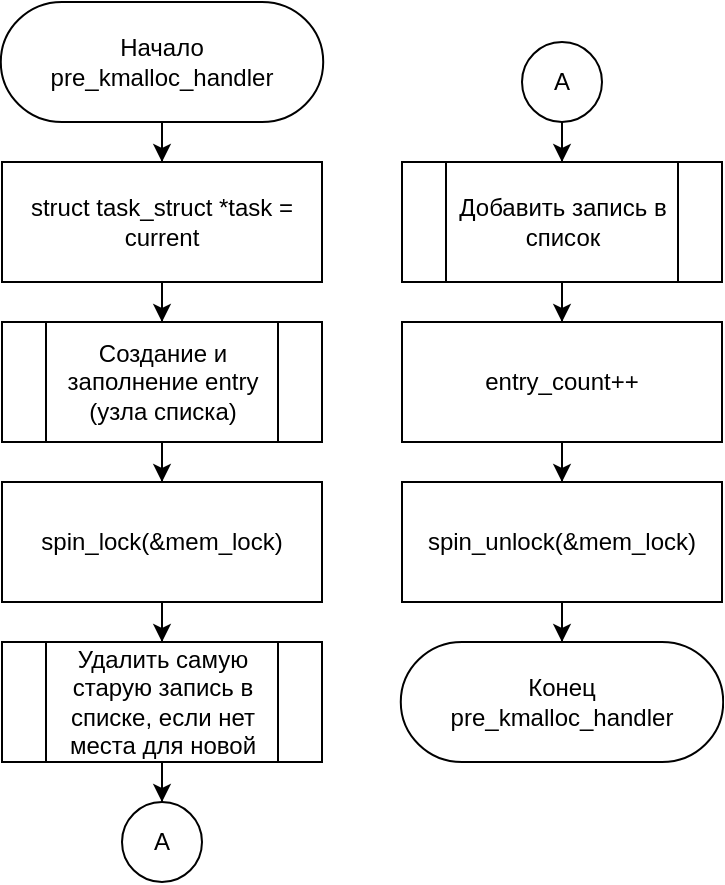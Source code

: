 <mxfile version="26.0.9" pages="3">
  <diagram name="Page-1" id="mGjpz34zY7JsfNlQ98Hx">
    <mxGraphModel dx="1406" dy="673" grid="1" gridSize="10" guides="1" tooltips="1" connect="1" arrows="1" fold="1" page="1" pageScale="1" pageWidth="850" pageHeight="1100" math="0" shadow="0">
      <root>
        <mxCell id="0" />
        <mxCell id="1" parent="0" />
        <mxCell id="pS_RnkjS3VJsXkTb5wLG-15" style="edgeStyle=orthogonalEdgeStyle;rounded=0;orthogonalLoop=1;jettySize=auto;html=1;" edge="1" parent="1" source="pS_RnkjS3VJsXkTb5wLG-1" target="pS_RnkjS3VJsXkTb5wLG-3">
          <mxGeometry relative="1" as="geometry" />
        </mxCell>
        <mxCell id="pS_RnkjS3VJsXkTb5wLG-1" value="Начало&lt;div&gt;pre_kmalloc_handler&lt;/div&gt;" style="html=1;shape=stencil(xVVNb4MwDP01HJmAaFV7nFh37GWTdnapgaghQU7Wj3+/0IAGAzqayyQO+D3yXuzYJGCpLqHGIIkkVBiw1yBJPpAqLsEosoFlSgevIheeXbhZuxB0jZlx2AmIw16gY7QhdcQzP5hWgcsSiZuGZdsgerHfNA9LMyWlFeFK6gHT460YcGnXRhcnFj09O5trG7uotg4VGqQB+pPczgFB8ubtFC9zevdwGmbU+f7l9Pm4U+zntPWpXvzbLF5YwZ1HYhN2683CA/Oy69Qfz86rmCO7xdnN2LHUInMDyNI9ZMeC1Jc8TG6yhma4R0RHV+qEs+19L/1OQHDZE+j+OY8oAGX2hVoF1q6h6zC+hHDhOiRloKnCQF8AFRhanTAXUAwofUase3B79NPbXXlkHHko/GPGHiecCaXxzhhYfNRkN3SmM1maK8I7LZtzIdzVNDcNI4Eb6i7KG/AN);whiteSpace=wrap;" vertex="1" parent="1">
          <mxGeometry x="-770" y="40" width="100" height="60" as="geometry" />
        </mxCell>
        <mxCell id="pS_RnkjS3VJsXkTb5wLG-16" style="edgeStyle=orthogonalEdgeStyle;rounded=0;orthogonalLoop=1;jettySize=auto;html=1;" edge="1" parent="1" source="pS_RnkjS3VJsXkTb5wLG-3" target="pS_RnkjS3VJsXkTb5wLG-4">
          <mxGeometry relative="1" as="geometry" />
        </mxCell>
        <mxCell id="pS_RnkjS3VJsXkTb5wLG-3" value="struct task_struct *task = current" style="rounded=1;whiteSpace=wrap;html=1;absoluteArcSize=1;arcSize=0;" vertex="1" parent="1">
          <mxGeometry x="-800" y="120" width="160" height="60" as="geometry" />
        </mxCell>
        <mxCell id="pS_RnkjS3VJsXkTb5wLG-17" style="edgeStyle=orthogonalEdgeStyle;rounded=0;orthogonalLoop=1;jettySize=auto;html=1;" edge="1" parent="1" source="pS_RnkjS3VJsXkTb5wLG-4" target="pS_RnkjS3VJsXkTb5wLG-5">
          <mxGeometry relative="1" as="geometry" />
        </mxCell>
        <mxCell id="pS_RnkjS3VJsXkTb5wLG-4" value="Создание и заполнение entry (узла списка)" style="html=1;shape=process;whiteSpace=wrap;size=0.14;" vertex="1" parent="1">
          <mxGeometry x="-800" y="200" width="160" height="60" as="geometry" />
        </mxCell>
        <mxCell id="pS_RnkjS3VJsXkTb5wLG-18" style="edgeStyle=orthogonalEdgeStyle;rounded=0;orthogonalLoop=1;jettySize=auto;html=1;" edge="1" parent="1" source="pS_RnkjS3VJsXkTb5wLG-5" target="pS_RnkjS3VJsXkTb5wLG-6">
          <mxGeometry relative="1" as="geometry" />
        </mxCell>
        <mxCell id="pS_RnkjS3VJsXkTb5wLG-5" value="spin_lock(&amp;amp;mem_lock)" style="rounded=1;whiteSpace=wrap;html=1;absoluteArcSize=1;arcSize=0;" vertex="1" parent="1">
          <mxGeometry x="-800" y="280" width="160" height="60" as="geometry" />
        </mxCell>
        <mxCell id="pS_RnkjS3VJsXkTb5wLG-19" style="edgeStyle=orthogonalEdgeStyle;rounded=0;orthogonalLoop=1;jettySize=auto;html=1;" edge="1" parent="1" source="pS_RnkjS3VJsXkTb5wLG-6" target="pS_RnkjS3VJsXkTb5wLG-12">
          <mxGeometry relative="1" as="geometry" />
        </mxCell>
        <mxCell id="pS_RnkjS3VJsXkTb5wLG-6" value="Удалить самую старую запись в списке, если нет места для новой" style="html=1;shape=process;whiteSpace=wrap;size=0.14;" vertex="1" parent="1">
          <mxGeometry x="-800" y="360" width="160" height="60" as="geometry" />
        </mxCell>
        <mxCell id="pS_RnkjS3VJsXkTb5wLG-21" style="edgeStyle=orthogonalEdgeStyle;rounded=0;orthogonalLoop=1;jettySize=auto;html=1;" edge="1" parent="1" source="pS_RnkjS3VJsXkTb5wLG-8" target="pS_RnkjS3VJsXkTb5wLG-9">
          <mxGeometry relative="1" as="geometry" />
        </mxCell>
        <mxCell id="pS_RnkjS3VJsXkTb5wLG-8" value="Добавить запись в список" style="html=1;shape=process;whiteSpace=wrap;size=0.14;" vertex="1" parent="1">
          <mxGeometry x="-600" y="120" width="160" height="60" as="geometry" />
        </mxCell>
        <mxCell id="pS_RnkjS3VJsXkTb5wLG-22" style="edgeStyle=orthogonalEdgeStyle;rounded=0;orthogonalLoop=1;jettySize=auto;html=1;" edge="1" parent="1" source="pS_RnkjS3VJsXkTb5wLG-9" target="pS_RnkjS3VJsXkTb5wLG-10">
          <mxGeometry relative="1" as="geometry" />
        </mxCell>
        <mxCell id="pS_RnkjS3VJsXkTb5wLG-9" value="entry_count++" style="rounded=1;whiteSpace=wrap;html=1;absoluteArcSize=1;arcSize=0;" vertex="1" parent="1">
          <mxGeometry x="-600" y="200" width="160" height="60" as="geometry" />
        </mxCell>
        <mxCell id="pS_RnkjS3VJsXkTb5wLG-23" style="edgeStyle=orthogonalEdgeStyle;rounded=0;orthogonalLoop=1;jettySize=auto;html=1;" edge="1" parent="1" source="pS_RnkjS3VJsXkTb5wLG-10" target="pS_RnkjS3VJsXkTb5wLG-14">
          <mxGeometry relative="1" as="geometry" />
        </mxCell>
        <mxCell id="pS_RnkjS3VJsXkTb5wLG-10" value="spin_unlock(&amp;amp;mem_lock)" style="rounded=1;whiteSpace=wrap;html=1;absoluteArcSize=1;arcSize=0;" vertex="1" parent="1">
          <mxGeometry x="-600" y="280" width="160" height="60" as="geometry" />
        </mxCell>
        <mxCell id="pS_RnkjS3VJsXkTb5wLG-12" value="А" style="html=1;shape=mxgraph.flowchart.start_2;whiteSpace=wrap;" vertex="1" parent="1">
          <mxGeometry x="-740" y="440" width="40" height="40" as="geometry" />
        </mxCell>
        <mxCell id="pS_RnkjS3VJsXkTb5wLG-20" style="edgeStyle=orthogonalEdgeStyle;rounded=0;orthogonalLoop=1;jettySize=auto;html=1;" edge="1" parent="1" source="pS_RnkjS3VJsXkTb5wLG-13" target="pS_RnkjS3VJsXkTb5wLG-8">
          <mxGeometry relative="1" as="geometry" />
        </mxCell>
        <mxCell id="pS_RnkjS3VJsXkTb5wLG-13" value="А" style="html=1;shape=mxgraph.flowchart.start_2;whiteSpace=wrap;" vertex="1" parent="1">
          <mxGeometry x="-540" y="60" width="40" height="40" as="geometry" />
        </mxCell>
        <mxCell id="pS_RnkjS3VJsXkTb5wLG-14" value="&lt;div&gt;Конец pre_kmalloc_handler&lt;/div&gt;" style="html=1;shape=stencil(xVVNb4MwDP01HJmAaFV7nFh37GWTdnapgaghQU7Wj3+/0IAGAzqayyQO+D3yXuzYJGCpLqHGIIkkVBiw1yBJPpAqLsEosoFlSgevIheeXbhZuxB0jZlx2AmIw16gY7QhdcQzP5hWgcsSiZuGZdsgerHfNA9LMyWlFeFK6gHT460YcGnXRhcnFj09O5trG7uotg4VGqQB+pPczgFB8ubtFC9zevdwGmbU+f7l9Pm4U+zntPWpXvzbLF5YwZ1HYhN2683CA/Oy69Qfz86rmCO7xdnN2LHUInMDyNI9ZMeC1Jc8TG6yhma4R0RHV+qEs+19L/1OQHDZE+j+OY8oAGX2hVoF1q6h6zC+hHDhOiRloKnCQF8AFRhanTAXUAwofUase3B79NPbXXlkHHko/GPGHiecCaXxzhhYfNRkN3SmM1maK8I7LZtzIdzVNDcNI4Eb6i7KG/AN);whiteSpace=wrap;" vertex="1" parent="1">
          <mxGeometry x="-570" y="360" width="100" height="60" as="geometry" />
        </mxCell>
      </root>
    </mxGraphModel>
  </diagram>
  <diagram id="G9D-r9TxEQkF7Tx1NMGx" name="Page-2">
    <mxGraphModel dx="1475" dy="758" grid="1" gridSize="10" guides="1" tooltips="1" connect="1" arrows="1" fold="1" page="1" pageScale="1" pageWidth="850" pageHeight="1100" math="0" shadow="0">
      <root>
        <mxCell id="0" />
        <mxCell id="1" parent="0" />
        <mxCell id="j242el6biIlS8yugizFZ-1" style="edgeStyle=orthogonalEdgeStyle;rounded=0;orthogonalLoop=1;jettySize=auto;html=1;" edge="1" parent="1" source="j242el6biIlS8yugizFZ-2" target="j242el6biIlS8yugizFZ-4">
          <mxGeometry relative="1" as="geometry" />
        </mxCell>
        <mxCell id="j242el6biIlS8yugizFZ-2" value="Начало&lt;div&gt;pre_kmem_cache_alloc_handler&lt;/div&gt;" style="html=1;shape=stencil(xVVNb4MwDP01HJmAaFV7nFh37GWTdnapgaghQU7Wj3+/0IAGAzqayyQO+D3yXuzYJGCpLqHGIIkkVBiw1yBJPpAqLsEosoFlSgevIheeXbhZuxB0jZlx2AmIw16gY7QhdcQzP5hWgcsSiZuGZdsgerHfNA9LMyWlFeFK6gHT460YcGnXRhcnFj09O5trG7uotg4VGqQB+pPczgFB8ubtFC9zevdwGmbU+f7l9Pm4U+zntPWpXvzbLF5YwZ1HYhN2683CA/Oy69Qfz86rmCO7xdnN2LHUInMDyNI9ZMeC1Jc8TG6yhma4R0RHV+qEs+19L/1OQHDZE+j+OY8oAGX2hVoF1q6h6zC+hHDhOiRloKnCQF8AFRhanTAXUAwofUase3B79NPbXXlkHHko/GPGHiecCaXxzhhYfNRkN3SmM1maK8I7LZtzIdzVNDcNI4Eb6i7KG/AN);whiteSpace=wrap;" vertex="1" parent="1">
          <mxGeometry x="-770" y="40" width="100" height="60" as="geometry" />
        </mxCell>
        <mxCell id="LgQMy_Db_m800OH_3Fa9-8" style="edgeStyle=orthogonalEdgeStyle;rounded=0;orthogonalLoop=1;jettySize=auto;html=1;" edge="1" parent="1" source="j242el6biIlS8yugizFZ-4" target="LgQMy_Db_m800OH_3Fa9-3">
          <mxGeometry relative="1" as="geometry" />
        </mxCell>
        <mxCell id="j242el6biIlS8yugizFZ-4" value="void *cachep = (void *)&lt;div&gt;regs-&amp;gt;di;&lt;/div&gt;struct task_struct *task = current;" style="rounded=1;whiteSpace=wrap;html=1;absoluteArcSize=1;arcSize=0;" vertex="1" parent="1">
          <mxGeometry x="-800" y="120" width="160" height="60" as="geometry" />
        </mxCell>
        <mxCell id="j242el6biIlS8yugizFZ-5" style="edgeStyle=orthogonalEdgeStyle;rounded=0;orthogonalLoop=1;jettySize=auto;html=1;" edge="1" parent="1" source="j242el6biIlS8yugizFZ-6" target="j242el6biIlS8yugizFZ-8">
          <mxGeometry relative="1" as="geometry" />
        </mxCell>
        <mxCell id="j242el6biIlS8yugizFZ-6" value="Создание и заполнение entry (узла списка)" style="html=1;shape=process;whiteSpace=wrap;size=0.14;" vertex="1" parent="1">
          <mxGeometry x="-600" y="120" width="160" height="60" as="geometry" />
        </mxCell>
        <mxCell id="j242el6biIlS8yugizFZ-7" style="edgeStyle=orthogonalEdgeStyle;rounded=0;orthogonalLoop=1;jettySize=auto;html=1;" edge="1" parent="1" source="j242el6biIlS8yugizFZ-8" target="j242el6biIlS8yugizFZ-10">
          <mxGeometry relative="1" as="geometry" />
        </mxCell>
        <mxCell id="j242el6biIlS8yugizFZ-8" value="spin_lock(&amp;amp;mem_lock)" style="rounded=1;whiteSpace=wrap;html=1;absoluteArcSize=1;arcSize=0;" vertex="1" parent="1">
          <mxGeometry x="-600" y="200" width="160" height="60" as="geometry" />
        </mxCell>
        <mxCell id="j242el6biIlS8yugizFZ-9" style="edgeStyle=orthogonalEdgeStyle;rounded=0;orthogonalLoop=1;jettySize=auto;html=1;" edge="1" parent="1" source="j242el6biIlS8yugizFZ-10" target="j242el6biIlS8yugizFZ-17">
          <mxGeometry relative="1" as="geometry" />
        </mxCell>
        <mxCell id="j242el6biIlS8yugizFZ-10" value="Удалить самую старую запись в списке, если нет места для новой" style="html=1;shape=process;whiteSpace=wrap;size=0.14;" vertex="1" parent="1">
          <mxGeometry x="-600" y="280" width="160" height="60" as="geometry" />
        </mxCell>
        <mxCell id="j242el6biIlS8yugizFZ-11" style="edgeStyle=orthogonalEdgeStyle;rounded=0;orthogonalLoop=1;jettySize=auto;html=1;" edge="1" parent="1" source="j242el6biIlS8yugizFZ-12" target="j242el6biIlS8yugizFZ-14">
          <mxGeometry relative="1" as="geometry" />
        </mxCell>
        <mxCell id="j242el6biIlS8yugizFZ-12" value="Добавить запись в список" style="html=1;shape=process;whiteSpace=wrap;size=0.14;" vertex="1" parent="1">
          <mxGeometry x="-400" y="120" width="160" height="60" as="geometry" />
        </mxCell>
        <mxCell id="j242el6biIlS8yugizFZ-13" style="edgeStyle=orthogonalEdgeStyle;rounded=0;orthogonalLoop=1;jettySize=auto;html=1;" edge="1" parent="1" source="j242el6biIlS8yugizFZ-14" target="j242el6biIlS8yugizFZ-16">
          <mxGeometry relative="1" as="geometry" />
        </mxCell>
        <mxCell id="j242el6biIlS8yugizFZ-14" value="entry_count++" style="rounded=1;whiteSpace=wrap;html=1;absoluteArcSize=1;arcSize=0;" vertex="1" parent="1">
          <mxGeometry x="-400" y="200" width="160" height="60" as="geometry" />
        </mxCell>
        <mxCell id="j242el6biIlS8yugizFZ-15" style="edgeStyle=orthogonalEdgeStyle;rounded=0;orthogonalLoop=1;jettySize=auto;html=1;" edge="1" parent="1" source="j242el6biIlS8yugizFZ-16" target="j242el6biIlS8yugizFZ-20">
          <mxGeometry relative="1" as="geometry" />
        </mxCell>
        <mxCell id="j242el6biIlS8yugizFZ-16" value="spin_unlock(&amp;amp;mem_lock)" style="rounded=1;whiteSpace=wrap;html=1;absoluteArcSize=1;arcSize=0;" vertex="1" parent="1">
          <mxGeometry x="-400" y="280" width="160" height="60" as="geometry" />
        </mxCell>
        <mxCell id="j242el6biIlS8yugizFZ-17" value="Б" style="html=1;shape=mxgraph.flowchart.start_2;whiteSpace=wrap;" vertex="1" parent="1">
          <mxGeometry x="-540" y="360" width="40" height="40" as="geometry" />
        </mxCell>
        <mxCell id="j242el6biIlS8yugizFZ-18" style="edgeStyle=orthogonalEdgeStyle;rounded=0;orthogonalLoop=1;jettySize=auto;html=1;" edge="1" parent="1" source="j242el6biIlS8yugizFZ-19" target="j242el6biIlS8yugizFZ-12">
          <mxGeometry relative="1" as="geometry" />
        </mxCell>
        <mxCell id="j242el6biIlS8yugizFZ-19" value="Б" style="html=1;shape=mxgraph.flowchart.start_2;whiteSpace=wrap;" vertex="1" parent="1">
          <mxGeometry x="-340" y="60" width="40" height="40" as="geometry" />
        </mxCell>
        <mxCell id="j242el6biIlS8yugizFZ-20" value="&lt;div&gt;Конец pre_kmem_cache_alloc_handler&lt;/div&gt;" style="html=1;shape=stencil(xVVNb4MwDP01HJmAaFV7nFh37GWTdnapgaghQU7Wj3+/0IAGAzqayyQO+D3yXuzYJGCpLqHGIIkkVBiw1yBJPpAqLsEosoFlSgevIheeXbhZuxB0jZlx2AmIw16gY7QhdcQzP5hWgcsSiZuGZdsgerHfNA9LMyWlFeFK6gHT460YcGnXRhcnFj09O5trG7uotg4VGqQB+pPczgFB8ubtFC9zevdwGmbU+f7l9Pm4U+zntPWpXvzbLF5YwZ1HYhN2683CA/Oy69Qfz86rmCO7xdnN2LHUInMDyNI9ZMeC1Jc8TG6yhma4R0RHV+qEs+19L/1OQHDZE+j+OY8oAGX2hVoF1q6h6zC+hHDhOiRloKnCQF8AFRhanTAXUAwofUase3B79NPbXXlkHHko/GPGHiecCaXxzhhYfNRkN3SmM1maK8I7LZtzIdzVNDcNI4Eb6i7KG/AN);whiteSpace=wrap;" vertex="1" parent="1">
          <mxGeometry x="-370" y="360" width="100" height="60" as="geometry" />
        </mxCell>
        <mxCell id="LgQMy_Db_m800OH_3Fa9-2" style="edgeStyle=orthogonalEdgeStyle;rounded=0;orthogonalLoop=1;jettySize=auto;html=1;" edge="1" parent="1" source="LgQMy_Db_m800OH_3Fa9-1" target="j242el6biIlS8yugizFZ-6">
          <mxGeometry relative="1" as="geometry" />
        </mxCell>
        <mxCell id="LgQMy_Db_m800OH_3Fa9-1" value="А" style="html=1;shape=mxgraph.flowchart.start_2;whiteSpace=wrap;" vertex="1" parent="1">
          <mxGeometry x="-540" y="60" width="40" height="40" as="geometry" />
        </mxCell>
        <mxCell id="LgQMy_Db_m800OH_3Fa9-9" style="edgeStyle=orthogonalEdgeStyle;rounded=0;orthogonalLoop=1;jettySize=auto;html=1;" edge="1" parent="1" source="LgQMy_Db_m800OH_3Fa9-3" target="LgQMy_Db_m800OH_3Fa9-4">
          <mxGeometry relative="1" as="geometry" />
        </mxCell>
        <mxCell id="LgQMy_Db_m800OH_3Fa9-3" value="&lt;div&gt;&lt;span style=&quot;background-color: transparent; color: light-dark(rgb(0, 0, 0), rgb(255, 255, 255));&quot;&gt;const char **name_ptr;&lt;/span&gt;&lt;br&gt;&lt;/div&gt;&lt;div&gt;&lt;span style=&quot;background-color: transparent; color: light-dark(rgb(0, 0, 0), rgb(255, 255, 255));&quot;&gt;const char *cache_name;&lt;/span&gt;&lt;/div&gt;" style="rounded=1;whiteSpace=wrap;html=1;absoluteArcSize=1;arcSize=0;" vertex="1" parent="1">
          <mxGeometry x="-800" y="200" width="160" height="60" as="geometry" />
        </mxCell>
        <mxCell id="LgQMy_Db_m800OH_3Fa9-10" style="edgeStyle=orthogonalEdgeStyle;rounded=0;orthogonalLoop=1;jettySize=auto;html=1;" edge="1" parent="1" source="LgQMy_Db_m800OH_3Fa9-4" target="LgQMy_Db_m800OH_3Fa9-5">
          <mxGeometry relative="1" as="geometry" />
        </mxCell>
        <mxCell id="LgQMy_Db_m800OH_3Fa9-4" value="name_ptr = (const char **)&lt;div&gt;((char *)cachep + 96);&lt;/div&gt;&lt;div&gt;size_t cache_size = (size_t)&lt;div&gt;(*((char *)cachep + 24));&lt;/div&gt;&lt;/div&gt;" style="rounded=1;whiteSpace=wrap;html=1;absoluteArcSize=1;arcSize=0;" vertex="1" parent="1">
          <mxGeometry x="-800" y="280" width="160" height="60" as="geometry" />
        </mxCell>
        <mxCell id="LgQMy_Db_m800OH_3Fa9-5" value="A" style="html=1;shape=mxgraph.flowchart.start_2;whiteSpace=wrap;" vertex="1" parent="1">
          <mxGeometry x="-740" y="360" width="40" height="40" as="geometry" />
        </mxCell>
      </root>
    </mxGraphModel>
  </diagram>
  <diagram id="3Fq4MfSXzWlzBPwugesA" name="Page-3">
    <mxGraphModel dx="234" dy="284" grid="1" gridSize="10" guides="1" tooltips="1" connect="1" arrows="1" fold="1" page="1" pageScale="1" pageWidth="850" pageHeight="1100" math="0" shadow="0">
      <root>
        <mxCell id="0" />
        <mxCell id="1" parent="0" />
        <mxCell id="L1bV4vfZ-SYc9JL6HqVk-7" style="edgeStyle=orthogonalEdgeStyle;rounded=0;orthogonalLoop=1;jettySize=auto;html=1;" edge="1" parent="1" source="9IORo5drK0LtAslTRuRy-1" target="9IORo5drK0LtAslTRuRy-2">
          <mxGeometry relative="1" as="geometry" />
        </mxCell>
        <mxCell id="9IORo5drK0LtAslTRuRy-1" value="Начало mem_proc_show" style="html=1;shape=stencil(xVVNb4MwDP01HJmAaFV7nFh37GWTdnapgaghQU7Wj3+/0IAGAzqayyQO+D3yXuzYJGCpLqHGIIkkVBiw1yBJPpAqLsEosoFlSgevIheeXbhZuxB0jZlx2AmIw16gY7QhdcQzP5hWgcsSiZuGZdsgerHfNA9LMyWlFeFK6gHT460YcGnXRhcnFj09O5trG7uotg4VGqQB+pPczgFB8ubtFC9zevdwGmbU+f7l9Pm4U+zntPWpXvzbLF5YwZ1HYhN2683CA/Oy69Qfz86rmCO7xdnN2LHUInMDyNI9ZMeC1Jc8TG6yhma4R0RHV+qEs+19L/1OQHDZE+j+OY8oAGX2hVoF1q6h6zC+hHDhOiRloKnCQF8AFRhanTAXUAwofUase3B79NPbXXlkHHko/GPGHiecCaXxzhhYfNRkN3SmM1maK8I7LZtzIdzVNDcNI4Eb6i7KG/AN);whiteSpace=wrap;" vertex="1" parent="1">
          <mxGeometry x="230" y="40" width="100" height="60" as="geometry" />
        </mxCell>
        <mxCell id="L1bV4vfZ-SYc9JL6HqVk-8" style="edgeStyle=orthogonalEdgeStyle;rounded=0;orthogonalLoop=1;jettySize=auto;html=1;" edge="1" parent="1" source="9IORo5drK0LtAslTRuRy-2" target="L1bV4vfZ-SYc9JL6HqVk-1">
          <mxGeometry relative="1" as="geometry" />
        </mxCell>
        <mxCell id="9IORo5drK0LtAslTRuRy-2" value="spin_lock(&amp;amp;mem_lock)" style="rounded=1;whiteSpace=wrap;html=1;absoluteArcSize=1;arcSize=0;" vertex="1" parent="1">
          <mxGeometry x="200" y="120" width="160" height="60" as="geometry" />
        </mxCell>
        <mxCell id="L1bV4vfZ-SYc9JL6HqVk-9" style="edgeStyle=orthogonalEdgeStyle;rounded=0;orthogonalLoop=1;jettySize=auto;html=1;" edge="1" parent="1" source="L1bV4vfZ-SYc9JL6HqVk-1" target="L1bV4vfZ-SYc9JL6HqVk-2">
          <mxGeometry relative="1" as="geometry" />
        </mxCell>
        <mxCell id="L1bV4vfZ-SYc9JL6HqVk-1" value="Цикл&lt;div&gt;list_for_each_entry(list)&lt;/div&gt;" style="html=1;shape=stencil(rZVNb4MwDIZ/Ta5VIFoFxynrTlUvPeycUndEhQQF1o9/vxQXjc+OWpU44NfwPtjYChOyTFUBLORG5cDEBwvDtbWFF9Y615UP/W2KiSXH8IxhHGGoygKSCrWTclrtMsBMWTl7hLPeV3cHbVJw6CpWjL/7Z26XkIk1xptoa8pOppX3Zkob/y6/oBlfvCHmeo8xKjwhhwpcR/0rb4MCCz/JpGAeaUsgdStquP+Rvp4nBTTSitK9PiuYCdsQ6uILHvZwcTSTtyXxYmp1pF42W0eoboInpFemFlDInUqO387+mP3oVxbqttyDRJPO7QlaQyfGNna8AY1Dpk3LIRrd+Wcceg18gcWSYMFf7EApg/I3ksyW8GBovT6YiFqdGCMhD9bBg/k66CzDc2RqdAcGtYrnWi38Ag==);whiteSpace=wrap;" vertex="1" parent="1">
          <mxGeometry x="200" y="200" width="160" height="60" as="geometry" />
        </mxCell>
        <mxCell id="L1bV4vfZ-SYc9JL6HqVk-10" style="edgeStyle=orthogonalEdgeStyle;rounded=0;orthogonalLoop=1;jettySize=auto;html=1;" edge="1" parent="1" source="L1bV4vfZ-SYc9JL6HqVk-2" target="L1bV4vfZ-SYc9JL6HqVk-4">
          <mxGeometry relative="1" as="geometry">
            <Array as="points">
              <mxPoint x="120" y="310" />
            </Array>
          </mxGeometry>
        </mxCell>
        <mxCell id="L1bV4vfZ-SYc9JL6HqVk-11" style="edgeStyle=orthogonalEdgeStyle;rounded=0;orthogonalLoop=1;jettySize=auto;html=1;" edge="1" parent="1" source="L1bV4vfZ-SYc9JL6HqVk-2" target="L1bV4vfZ-SYc9JL6HqVk-3">
          <mxGeometry relative="1" as="geometry">
            <Array as="points">
              <mxPoint x="440" y="310" />
            </Array>
          </mxGeometry>
        </mxCell>
        <mxCell id="L1bV4vfZ-SYc9JL6HqVk-2" value="Узел содержит информацию о кэше?" style="html=1;shape=mxgraph.flowchart.decision;whiteSpace=wrap;" vertex="1" parent="1">
          <mxGeometry x="200" y="280" width="160" height="60" as="geometry" />
        </mxCell>
        <mxCell id="L1bV4vfZ-SYc9JL6HqVk-3" value="Вывести информацию о кеше из узла с помощью seq_printf" style="html=1;shape=process;whiteSpace=wrap;size=0.14;" vertex="1" parent="1">
          <mxGeometry x="360" y="350" width="160" height="60" as="geometry" />
        </mxCell>
        <mxCell id="L1bV4vfZ-SYc9JL6HqVk-12" style="edgeStyle=orthogonalEdgeStyle;rounded=0;orthogonalLoop=1;jettySize=auto;html=1;endArrow=none;startFill=0;" edge="1" parent="1" source="L1bV4vfZ-SYc9JL6HqVk-4" target="L1bV4vfZ-SYc9JL6HqVk-3">
          <mxGeometry relative="1" as="geometry">
            <Array as="points">
              <mxPoint x="120" y="440" />
              <mxPoint x="440" y="440" />
            </Array>
          </mxGeometry>
        </mxCell>
        <mxCell id="L1bV4vfZ-SYc9JL6HqVk-4" value="Вывести информацию из узла с помощью seq_printf" style="html=1;shape=process;whiteSpace=wrap;size=0.14;" vertex="1" parent="1">
          <mxGeometry x="40" y="350" width="160" height="60" as="geometry" />
        </mxCell>
        <mxCell id="L1bV4vfZ-SYc9JL6HqVk-13" style="edgeStyle=orthogonalEdgeStyle;rounded=0;orthogonalLoop=1;jettySize=auto;html=1;endArrow=none;startFill=1;startArrow=classic;" edge="1" parent="1" source="L1bV4vfZ-SYc9JL6HqVk-16">
          <mxGeometry relative="1" as="geometry">
            <mxPoint x="280" y="440" as="targetPoint" />
          </mxGeometry>
        </mxCell>
        <mxCell id="L1bV4vfZ-SYc9JL6HqVk-14" style="edgeStyle=orthogonalEdgeStyle;rounded=0;orthogonalLoop=1;jettySize=auto;html=1;" edge="1" parent="1" source="L1bV4vfZ-SYc9JL6HqVk-5" target="L1bV4vfZ-SYc9JL6HqVk-6">
          <mxGeometry relative="1" as="geometry" />
        </mxCell>
        <mxCell id="L1bV4vfZ-SYc9JL6HqVk-5" value="spin_unlock(&amp;amp;mem_lock)" style="rounded=1;whiteSpace=wrap;html=1;absoluteArcSize=1;arcSize=0;" vertex="1" parent="1">
          <mxGeometry x="200" y="550" width="160" height="60" as="geometry" />
        </mxCell>
        <mxCell id="L1bV4vfZ-SYc9JL6HqVk-6" value="Конец mem_proc_show" style="html=1;shape=stencil(xVVNb4MwDP01HJmAaFV7nFh37GWTdnapgaghQU7Wj3+/0IAGAzqayyQO+D3yXuzYJGCpLqHGIIkkVBiw1yBJPpAqLsEosoFlSgevIheeXbhZuxB0jZlx2AmIw16gY7QhdcQzP5hWgcsSiZuGZdsgerHfNA9LMyWlFeFK6gHT460YcGnXRhcnFj09O5trG7uotg4VGqQB+pPczgFB8ubtFC9zevdwGmbU+f7l9Pm4U+zntPWpXvzbLF5YwZ1HYhN2683CA/Oy69Qfz86rmCO7xdnN2LHUInMDyNI9ZMeC1Jc8TG6yhma4R0RHV+qEs+19L/1OQHDZE+j+OY8oAGX2hVoF1q6h6zC+hHDhOiRloKnCQF8AFRhanTAXUAwofUase3B79NPbXXlkHHko/GPGHiecCaXxzhhYfNRkN3SmM1maK8I7LZtzIdzVNDcNI4Eb6i7KG/AN);whiteSpace=wrap;" vertex="1" parent="1">
          <mxGeometry x="230" y="630" width="100" height="60" as="geometry" />
        </mxCell>
        <mxCell id="L1bV4vfZ-SYc9JL6HqVk-15" value="Да" style="text;html=1;align=center;verticalAlign=middle;resizable=0;points=[];autosize=1;strokeColor=none;fillColor=none;" vertex="1" parent="1">
          <mxGeometry x="360" y="280" width="40" height="30" as="geometry" />
        </mxCell>
        <mxCell id="L1bV4vfZ-SYc9JL6HqVk-17" style="edgeStyle=orthogonalEdgeStyle;rounded=0;orthogonalLoop=1;jettySize=auto;html=1;" edge="1" parent="1" source="L1bV4vfZ-SYc9JL6HqVk-16" target="L1bV4vfZ-SYc9JL6HqVk-5">
          <mxGeometry relative="1" as="geometry" />
        </mxCell>
        <mxCell id="L1bV4vfZ-SYc9JL6HqVk-16" value="Конец цикла&lt;div&gt;list_for_each_entry(list)&lt;/div&gt;" style="html=1;shape=stencil(rZVNb4MwDIZ/Ta5VIFoFxynrTlUvPeycUndEhQQF1o9/vxQXjc+OWpU44NfwPtjYChOyTFUBLORG5cDEBwvDtbWFF9Y615UP/W2KiSXH8IxhHGGoygKSCrWTclrtMsBMWTl7hLPeV3cHbVJw6CpWjL/7Z26XkIk1xptoa8pOppX3Zkob/y6/oBlfvCHmeo8xKjwhhwpcR/0rb4MCCz/JpGAeaUsgdStquP+Rvp4nBTTSitK9PiuYCdsQ6uILHvZwcTSTtyXxYmp1pF42W0eoboInpFemFlDInUqO387+mP3oVxbqttyDRJPO7QlaQyfGNna8AY1Dpk3LIRrd+Wcceg18gcWSYMFf7EApg/I3ksyW8GBovT6YiFqdGCMhD9bBg/k66CzDc2RqdAcGtYrnWi38Ag==);whiteSpace=wrap;flipV=1;" vertex="1" parent="1">
          <mxGeometry x="200" y="470" width="160" height="60" as="geometry" />
        </mxCell>
      </root>
    </mxGraphModel>
  </diagram>
</mxfile>
